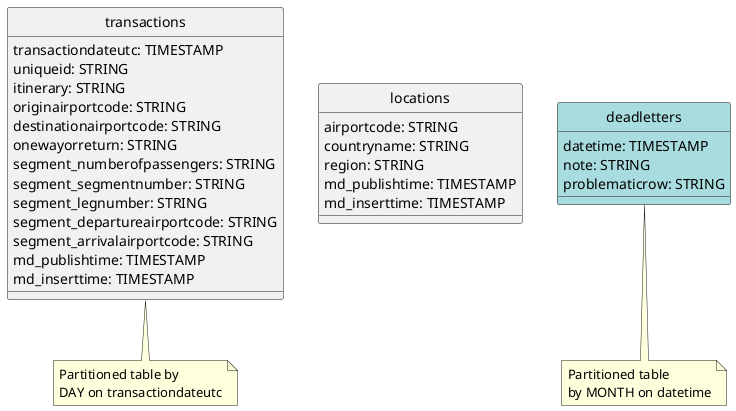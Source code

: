@startuml
hide circle
entity "transactions" {
    transactiondateutc: TIMESTAMP
    uniqueid: STRING
    itinerary: STRING
    originairportcode: STRING
    destinationairportcode: STRING
    onewayorreturn: STRING
    segment_numberofpassengers: STRING
    segment_segmentnumber: STRING
    segment_legnumber: STRING
    segment_departureairportcode: STRING
    segment_arrivalairportcode: STRING
    md_publishtime: TIMESTAMP
    md_inserttime: TIMESTAMP
}
note bottom
Partitioned table by
DAY on transactiondateutc
end note

entity locations {
    airportcode: STRING
    countryname: STRING
    region: STRING
    md_publishtime: TIMESTAMP
    md_inserttime: TIMESTAMP
}

entity deadletters #A9DCDF{
    datetime: TIMESTAMP
    note: STRING
    problematicrow: STRING
}
note bottom
Partitioned table 
by MONTH on datetime
end note

@enduml
